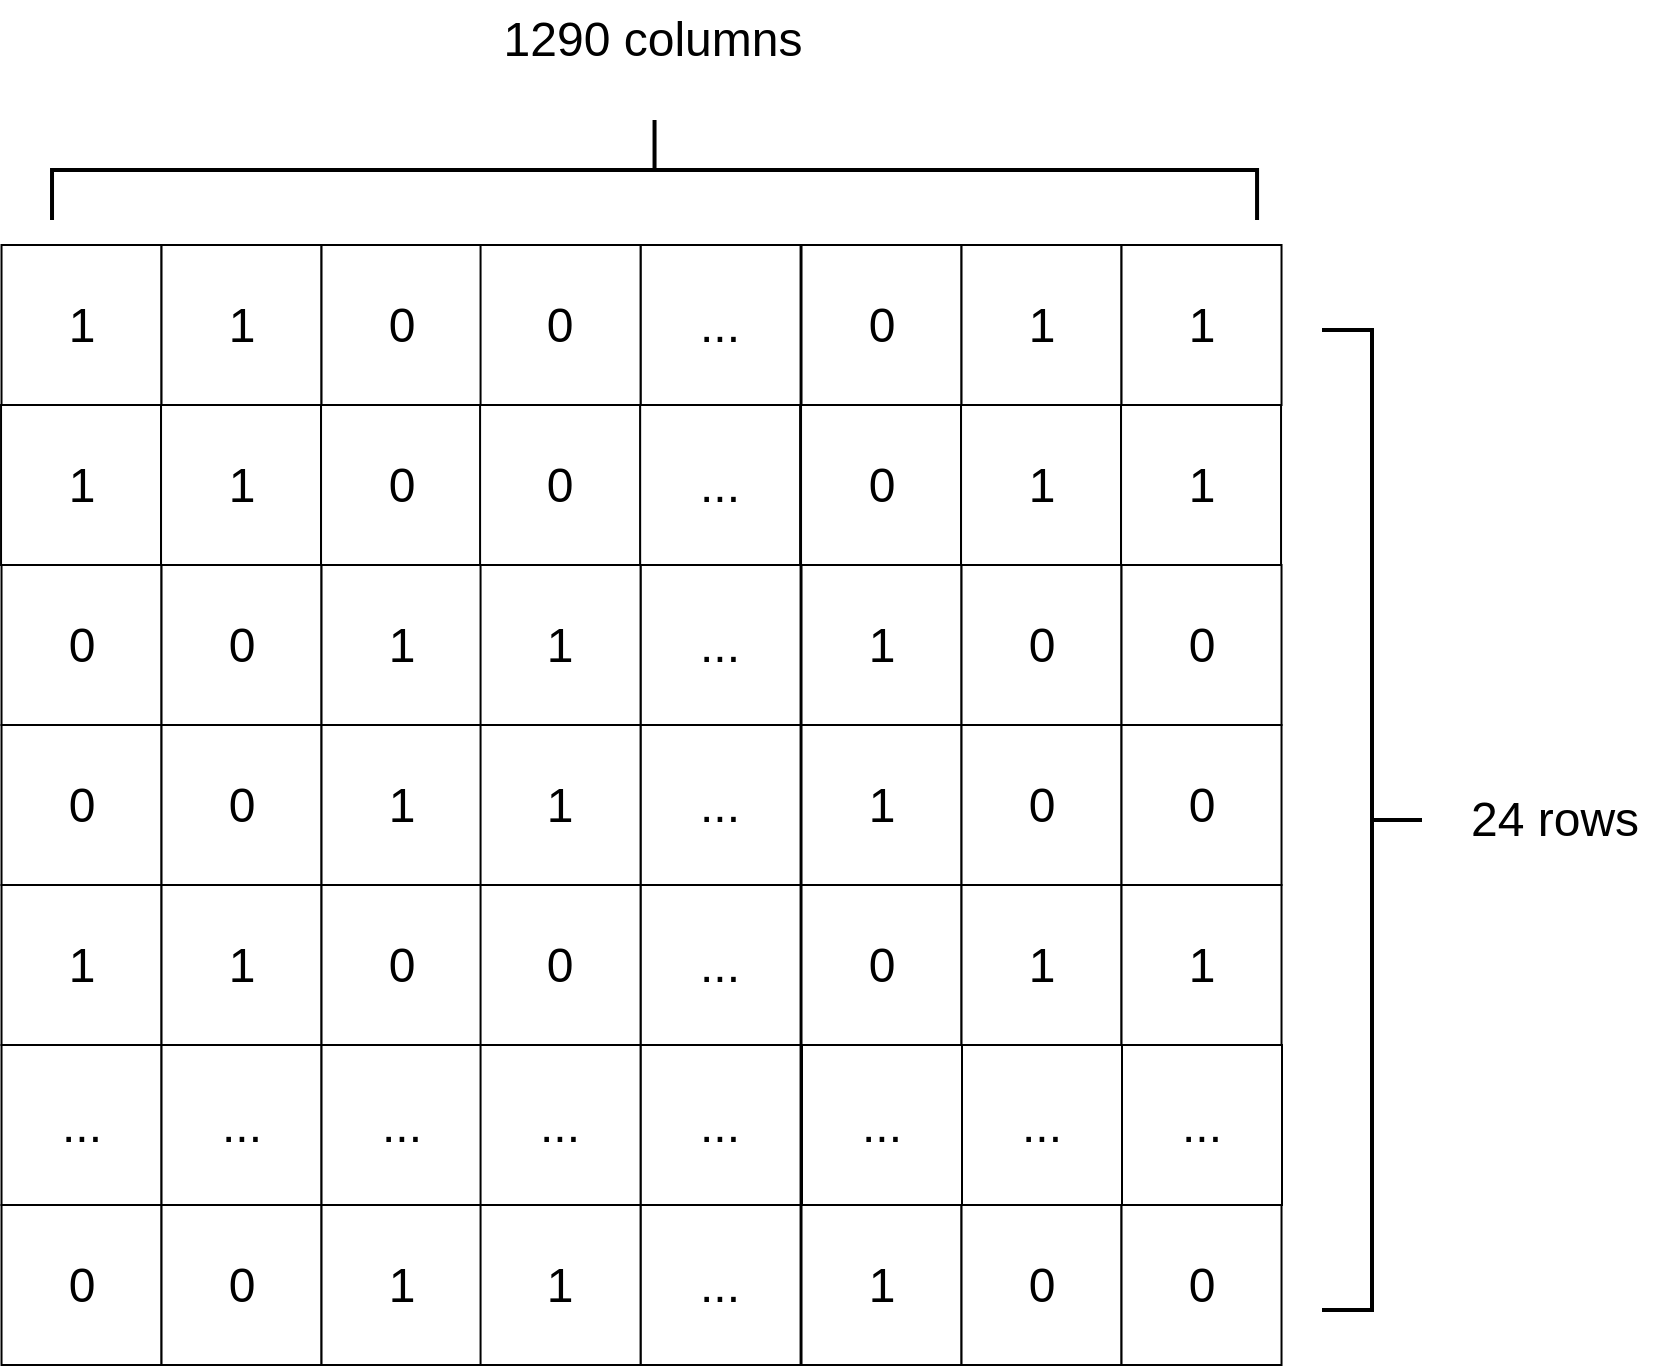 <mxfile version="24.8.4">
  <diagram name="Page-1" id="5yACLu_tYYQ9U0vQjmjW">
    <mxGraphModel dx="1272" dy="775" grid="1" gridSize="10" guides="1" tooltips="1" connect="1" arrows="1" fold="1" page="1" pageScale="1" pageWidth="827" pageHeight="1169" math="0" shadow="0">
      <root>
        <mxCell id="0" />
        <mxCell id="1" parent="0" />
        <mxCell id="NyU2-a-IUpIsPOEJ186r-61" value="&lt;font style=&quot;font-size: 24px;&quot;&gt;0&lt;/font&gt;" style="rounded=0;whiteSpace=wrap;html=1;" parent="1" vertex="1">
          <mxGeometry x="409.76" y="322.5" width="80" height="80" as="geometry" />
        </mxCell>
        <mxCell id="NyU2-a-IUpIsPOEJ186r-62" value="&lt;span style=&quot;font-size: 24px;&quot;&gt;0&lt;/span&gt;" style="rounded=0;whiteSpace=wrap;html=1;" parent="1" vertex="1">
          <mxGeometry x="489.76" y="322.5" width="80" height="80" as="geometry" />
        </mxCell>
        <mxCell id="NyU2-a-IUpIsPOEJ186r-63" value="&lt;span style=&quot;font-size: 24px;&quot;&gt;1&lt;/span&gt;" style="rounded=0;whiteSpace=wrap;html=1;" parent="1" vertex="1">
          <mxGeometry x="569.76" y="322.5" width="80" height="80" as="geometry" />
        </mxCell>
        <mxCell id="NyU2-a-IUpIsPOEJ186r-64" value="&lt;font style=&quot;font-size: 24px;&quot;&gt;...&lt;/font&gt;" style="rounded=0;whiteSpace=wrap;html=1;" parent="1" vertex="1">
          <mxGeometry x="729.28" y="322.5" width="80" height="80" as="geometry" />
        </mxCell>
        <mxCell id="NyU2-a-IUpIsPOEJ186r-65" value="&lt;span style=&quot;font-size: 24px;&quot;&gt;1&lt;/span&gt;" style="rounded=0;whiteSpace=wrap;html=1;" parent="1" vertex="1">
          <mxGeometry x="809.76" y="322.5" width="80" height="80" as="geometry" />
        </mxCell>
        <mxCell id="NyU2-a-IUpIsPOEJ186r-66" value="&lt;span style=&quot;font-size: 24px;&quot;&gt;0&lt;/span&gt;" style="rounded=0;whiteSpace=wrap;html=1;" parent="1" vertex="1">
          <mxGeometry x="889.76" y="322.5" width="80" height="80" as="geometry" />
        </mxCell>
        <mxCell id="NyU2-a-IUpIsPOEJ186r-67" value="&lt;span style=&quot;font-size: 24px;&quot;&gt;0&lt;/span&gt;" style="rounded=0;whiteSpace=wrap;html=1;" parent="1" vertex="1">
          <mxGeometry x="969.76" y="322.5" width="80" height="80" as="geometry" />
        </mxCell>
        <mxCell id="NyU2-a-IUpIsPOEJ186r-68" value="&lt;span style=&quot;font-size: 24px;&quot;&gt;1&lt;/span&gt;" style="rounded=0;whiteSpace=wrap;html=1;" parent="1" vertex="1">
          <mxGeometry x="409.52" y="242.5" width="80" height="80" as="geometry" />
        </mxCell>
        <mxCell id="NyU2-a-IUpIsPOEJ186r-69" value="&lt;span style=&quot;font-size: 24px;&quot;&gt;1&lt;/span&gt;" style="rounded=0;whiteSpace=wrap;html=1;" parent="1" vertex="1">
          <mxGeometry x="489.52" y="242.5" width="80" height="80" as="geometry" />
        </mxCell>
        <mxCell id="NyU2-a-IUpIsPOEJ186r-70" value="&lt;span style=&quot;font-size: 24px;&quot;&gt;0&lt;/span&gt;" style="rounded=0;whiteSpace=wrap;html=1;" parent="1" vertex="1">
          <mxGeometry x="569.52" y="242.5" width="80" height="80" as="geometry" />
        </mxCell>
        <mxCell id="NyU2-a-IUpIsPOEJ186r-71" value="&lt;font style=&quot;font-size: 24px;&quot;&gt;...&lt;/font&gt;" style="rounded=0;whiteSpace=wrap;html=1;" parent="1" vertex="1">
          <mxGeometry x="729.04" y="242.5" width="80" height="80" as="geometry" />
        </mxCell>
        <mxCell id="NyU2-a-IUpIsPOEJ186r-75" value="&lt;font style=&quot;font-size: 24px;&quot;&gt;...&lt;/font&gt;" style="rounded=0;whiteSpace=wrap;html=1;" parent="1" vertex="1">
          <mxGeometry x="409.76" y="562.5" width="80" height="80" as="geometry" />
        </mxCell>
        <mxCell id="NyU2-a-IUpIsPOEJ186r-76" value="&lt;font style=&quot;font-size: 24px;&quot;&gt;...&lt;/font&gt;" style="rounded=0;whiteSpace=wrap;html=1;" parent="1" vertex="1">
          <mxGeometry x="489.76" y="562.5" width="80" height="80" as="geometry" />
        </mxCell>
        <mxCell id="NyU2-a-IUpIsPOEJ186r-77" value="&lt;font style=&quot;font-size: 24px;&quot;&gt;...&lt;/font&gt;" style="rounded=0;whiteSpace=wrap;html=1;" parent="1" vertex="1">
          <mxGeometry x="569.76" y="562.5" width="80" height="80" as="geometry" />
        </mxCell>
        <mxCell id="NyU2-a-IUpIsPOEJ186r-78" value="&lt;font style=&quot;font-size: 24px;&quot;&gt;...&lt;/font&gt;" style="rounded=0;whiteSpace=wrap;html=1;" parent="1" vertex="1">
          <mxGeometry x="729.28" y="562.5" width="80" height="80" as="geometry" />
        </mxCell>
        <mxCell id="NyU2-a-IUpIsPOEJ186r-89" value="" style="strokeWidth=2;html=1;shape=mxgraph.flowchart.annotation_2;align=left;labelPosition=right;pointerEvents=1;rotation=-180;" parent="1" vertex="1">
          <mxGeometry x="1070" y="205" width="50" height="490.02" as="geometry" />
        </mxCell>
        <mxCell id="NyU2-a-IUpIsPOEJ186r-90" value="&lt;font style=&quot;font-size: 24px;&quot;&gt;24 rows&lt;/font&gt;" style="text;html=1;align=center;verticalAlign=middle;resizable=0;points=[];autosize=1;strokeColor=none;fillColor=none;" parent="1" vertex="1">
          <mxGeometry x="1131" y="430.01" width="110" height="40" as="geometry" />
        </mxCell>
        <mxCell id="NyU2-a-IUpIsPOEJ186r-91" value="" style="strokeWidth=2;html=1;shape=mxgraph.flowchart.annotation_2;align=left;labelPosition=right;pointerEvents=1;rotation=90;" parent="1" vertex="1">
          <mxGeometry x="711.27" y="-176.25" width="50" height="602.52" as="geometry" />
        </mxCell>
        <mxCell id="NyU2-a-IUpIsPOEJ186r-92" value="&lt;font style=&quot;font-size: 24px;&quot;&gt;1290 columns&lt;/font&gt;" style="text;html=1;align=center;verticalAlign=middle;resizable=0;points=[];autosize=1;strokeColor=none;fillColor=none;" parent="1" vertex="1">
          <mxGeometry x="649.52" y="40" width="170" height="40" as="geometry" />
        </mxCell>
        <mxCell id="l5VGxjxB3sV_cJbCo6qy-1" value="&lt;span style=&quot;font-size: 24px;&quot;&gt;1&lt;/span&gt;" style="rounded=0;whiteSpace=wrap;html=1;" parent="1" vertex="1">
          <mxGeometry x="649.28" y="322.5" width="80" height="80" as="geometry" />
        </mxCell>
        <mxCell id="l5VGxjxB3sV_cJbCo6qy-2" value="&lt;span style=&quot;font-size: 24px;&quot;&gt;0&lt;/span&gt;" style="rounded=0;whiteSpace=wrap;html=1;" parent="1" vertex="1">
          <mxGeometry x="649.04" y="242.5" width="80" height="80" as="geometry" />
        </mxCell>
        <mxCell id="l5VGxjxB3sV_cJbCo6qy-3" value="&lt;font style=&quot;font-size: 24px;&quot;&gt;...&lt;/font&gt;" style="rounded=0;whiteSpace=wrap;html=1;" parent="1" vertex="1">
          <mxGeometry x="649.28" y="562.5" width="80" height="80" as="geometry" />
        </mxCell>
        <mxCell id="l5VGxjxB3sV_cJbCo6qy-5" value="&lt;span style=&quot;font-size: 24px;&quot;&gt;0&lt;/span&gt;" style="rounded=0;whiteSpace=wrap;html=1;" parent="1" vertex="1">
          <mxGeometry x="809.52" y="242.5" width="80" height="80" as="geometry" />
        </mxCell>
        <mxCell id="l5VGxjxB3sV_cJbCo6qy-6" value="&lt;span style=&quot;font-size: 24px;&quot;&gt;1&lt;/span&gt;" style="rounded=0;whiteSpace=wrap;html=1;" parent="1" vertex="1">
          <mxGeometry x="889.52" y="242.5" width="80" height="80" as="geometry" />
        </mxCell>
        <mxCell id="l5VGxjxB3sV_cJbCo6qy-7" value="&lt;span style=&quot;font-size: 24px;&quot;&gt;1&lt;/span&gt;" style="rounded=0;whiteSpace=wrap;html=1;" parent="1" vertex="1">
          <mxGeometry x="969.52" y="242.5" width="80" height="80" as="geometry" />
        </mxCell>
        <mxCell id="l5VGxjxB3sV_cJbCo6qy-8" value="&lt;font style=&quot;font-size: 24px;&quot;&gt;1&lt;/font&gt;" style="rounded=0;whiteSpace=wrap;html=1;" parent="1" vertex="1">
          <mxGeometry x="409.76" y="482.5" width="80" height="80" as="geometry" />
        </mxCell>
        <mxCell id="l5VGxjxB3sV_cJbCo6qy-9" value="&lt;span style=&quot;font-size: 24px;&quot;&gt;1&lt;/span&gt;" style="rounded=0;whiteSpace=wrap;html=1;" parent="1" vertex="1">
          <mxGeometry x="489.76" y="482.5" width="80" height="80" as="geometry" />
        </mxCell>
        <mxCell id="l5VGxjxB3sV_cJbCo6qy-10" value="&lt;span style=&quot;font-size: 24px;&quot;&gt;0&lt;/span&gt;" style="rounded=0;whiteSpace=wrap;html=1;" parent="1" vertex="1">
          <mxGeometry x="569.76" y="482.5" width="80" height="80" as="geometry" />
        </mxCell>
        <mxCell id="l5VGxjxB3sV_cJbCo6qy-11" value="&lt;font style=&quot;font-size: 24px;&quot;&gt;...&lt;/font&gt;" style="rounded=0;whiteSpace=wrap;html=1;" parent="1" vertex="1">
          <mxGeometry x="729.28" y="482.5" width="80" height="80" as="geometry" />
        </mxCell>
        <mxCell id="l5VGxjxB3sV_cJbCo6qy-12" value="&lt;span style=&quot;font-size: 24px;&quot;&gt;0&lt;/span&gt;" style="rounded=0;whiteSpace=wrap;html=1;" parent="1" vertex="1">
          <mxGeometry x="809.76" y="482.5" width="80" height="80" as="geometry" />
        </mxCell>
        <mxCell id="l5VGxjxB3sV_cJbCo6qy-13" value="&lt;span style=&quot;font-size: 24px;&quot;&gt;1&lt;/span&gt;" style="rounded=0;whiteSpace=wrap;html=1;" parent="1" vertex="1">
          <mxGeometry x="889.76" y="482.5" width="80" height="80" as="geometry" />
        </mxCell>
        <mxCell id="l5VGxjxB3sV_cJbCo6qy-14" value="&lt;span style=&quot;font-size: 24px;&quot;&gt;1&lt;/span&gt;" style="rounded=0;whiteSpace=wrap;html=1;" parent="1" vertex="1">
          <mxGeometry x="969.76" y="482.5" width="80" height="80" as="geometry" />
        </mxCell>
        <mxCell id="l5VGxjxB3sV_cJbCo6qy-16" value="&lt;span style=&quot;font-size: 24px;&quot;&gt;0&lt;/span&gt;" style="rounded=0;whiteSpace=wrap;html=1;" parent="1" vertex="1">
          <mxGeometry x="649.28" y="482.5" width="80" height="80" as="geometry" />
        </mxCell>
        <mxCell id="l5VGxjxB3sV_cJbCo6qy-22" value="&lt;font style=&quot;font-size: 24px;&quot;&gt;...&lt;/font&gt;" style="rounded=0;whiteSpace=wrap;html=1;" parent="1" vertex="1">
          <mxGeometry x="810" y="562.5" width="80" height="80" as="geometry" />
        </mxCell>
        <mxCell id="l5VGxjxB3sV_cJbCo6qy-23" value="&lt;font style=&quot;font-size: 24px;&quot;&gt;...&lt;/font&gt;" style="rounded=0;whiteSpace=wrap;html=1;" parent="1" vertex="1">
          <mxGeometry x="890" y="562.5" width="80" height="80" as="geometry" />
        </mxCell>
        <mxCell id="l5VGxjxB3sV_cJbCo6qy-24" value="&lt;font style=&quot;font-size: 24px;&quot;&gt;...&lt;/font&gt;" style="rounded=0;whiteSpace=wrap;html=1;" parent="1" vertex="1">
          <mxGeometry x="970" y="562.5" width="80" height="80" as="geometry" />
        </mxCell>
        <mxCell id="l5VGxjxB3sV_cJbCo6qy-27" value="&lt;font style=&quot;font-size: 24px;&quot;&gt;0&lt;/font&gt;" style="rounded=0;whiteSpace=wrap;html=1;" parent="1" vertex="1">
          <mxGeometry x="409.76" y="642.5" width="80" height="80" as="geometry" />
        </mxCell>
        <mxCell id="l5VGxjxB3sV_cJbCo6qy-28" value="&lt;span style=&quot;font-size: 24px;&quot;&gt;0&lt;/span&gt;" style="rounded=0;whiteSpace=wrap;html=1;" parent="1" vertex="1">
          <mxGeometry x="489.76" y="642.5" width="80" height="80" as="geometry" />
        </mxCell>
        <mxCell id="l5VGxjxB3sV_cJbCo6qy-29" value="&lt;span style=&quot;font-size: 24px;&quot;&gt;1&lt;/span&gt;" style="rounded=0;whiteSpace=wrap;html=1;" parent="1" vertex="1">
          <mxGeometry x="569.76" y="642.5" width="80" height="80" as="geometry" />
        </mxCell>
        <mxCell id="l5VGxjxB3sV_cJbCo6qy-30" value="&lt;font style=&quot;font-size: 24px;&quot;&gt;...&lt;/font&gt;" style="rounded=0;whiteSpace=wrap;html=1;" parent="1" vertex="1">
          <mxGeometry x="729.28" y="642.5" width="80" height="80" as="geometry" />
        </mxCell>
        <mxCell id="l5VGxjxB3sV_cJbCo6qy-31" value="&lt;span style=&quot;font-size: 24px;&quot;&gt;1&lt;/span&gt;" style="rounded=0;whiteSpace=wrap;html=1;" parent="1" vertex="1">
          <mxGeometry x="809.76" y="642.5" width="80" height="80" as="geometry" />
        </mxCell>
        <mxCell id="l5VGxjxB3sV_cJbCo6qy-32" value="&lt;span style=&quot;font-size: 24px;&quot;&gt;0&lt;/span&gt;" style="rounded=0;whiteSpace=wrap;html=1;" parent="1" vertex="1">
          <mxGeometry x="889.76" y="642.5" width="80" height="80" as="geometry" />
        </mxCell>
        <mxCell id="l5VGxjxB3sV_cJbCo6qy-33" value="&lt;span style=&quot;font-size: 24px;&quot;&gt;0&lt;/span&gt;" style="rounded=0;whiteSpace=wrap;html=1;" parent="1" vertex="1">
          <mxGeometry x="969.76" y="642.5" width="80" height="80" as="geometry" />
        </mxCell>
        <mxCell id="l5VGxjxB3sV_cJbCo6qy-34" value="&lt;span style=&quot;font-size: 24px;&quot;&gt;1&lt;/span&gt;" style="rounded=0;whiteSpace=wrap;html=1;" parent="1" vertex="1">
          <mxGeometry x="649.28" y="642.5" width="80" height="80" as="geometry" />
        </mxCell>
        <mxCell id="BSsgZbuN6MQHefrWez_5-9" value="&lt;font style=&quot;font-size: 24px;&quot;&gt;0&lt;/font&gt;" style="rounded=0;whiteSpace=wrap;html=1;" parent="1" vertex="1">
          <mxGeometry x="409.76" y="402.5" width="80" height="80" as="geometry" />
        </mxCell>
        <mxCell id="BSsgZbuN6MQHefrWez_5-10" value="&lt;span style=&quot;font-size: 24px;&quot;&gt;0&lt;/span&gt;" style="rounded=0;whiteSpace=wrap;html=1;" parent="1" vertex="1">
          <mxGeometry x="489.76" y="402.5" width="80" height="80" as="geometry" />
        </mxCell>
        <mxCell id="BSsgZbuN6MQHefrWez_5-11" value="&lt;span style=&quot;font-size: 24px;&quot;&gt;1&lt;/span&gt;" style="rounded=0;whiteSpace=wrap;html=1;" parent="1" vertex="1">
          <mxGeometry x="569.76" y="402.5" width="80" height="80" as="geometry" />
        </mxCell>
        <mxCell id="BSsgZbuN6MQHefrWez_5-12" value="&lt;font style=&quot;font-size: 24px;&quot;&gt;...&lt;/font&gt;" style="rounded=0;whiteSpace=wrap;html=1;" parent="1" vertex="1">
          <mxGeometry x="729.28" y="402.5" width="80" height="80" as="geometry" />
        </mxCell>
        <mxCell id="BSsgZbuN6MQHefrWez_5-13" value="&lt;span style=&quot;font-size: 24px;&quot;&gt;1&lt;/span&gt;" style="rounded=0;whiteSpace=wrap;html=1;" parent="1" vertex="1">
          <mxGeometry x="809.76" y="402.5" width="80" height="80" as="geometry" />
        </mxCell>
        <mxCell id="BSsgZbuN6MQHefrWez_5-14" value="&lt;span style=&quot;font-size: 24px;&quot;&gt;0&lt;/span&gt;" style="rounded=0;whiteSpace=wrap;html=1;" parent="1" vertex="1">
          <mxGeometry x="889.76" y="402.5" width="80" height="80" as="geometry" />
        </mxCell>
        <mxCell id="BSsgZbuN6MQHefrWez_5-15" value="&lt;span style=&quot;font-size: 24px;&quot;&gt;0&lt;/span&gt;" style="rounded=0;whiteSpace=wrap;html=1;" parent="1" vertex="1">
          <mxGeometry x="969.76" y="402.5" width="80" height="80" as="geometry" />
        </mxCell>
        <mxCell id="BSsgZbuN6MQHefrWez_5-16" value="&lt;span style=&quot;font-size: 24px;&quot;&gt;1&lt;/span&gt;" style="rounded=0;whiteSpace=wrap;html=1;" parent="1" vertex="1">
          <mxGeometry x="649.28" y="402.5" width="80" height="80" as="geometry" />
        </mxCell>
        <mxCell id="BSsgZbuN6MQHefrWez_5-17" value="&lt;span style=&quot;font-size: 24px;&quot;&gt;1&lt;/span&gt;" style="rounded=0;whiteSpace=wrap;html=1;" parent="1" vertex="1">
          <mxGeometry x="409.76" y="162.5" width="80" height="80" as="geometry" />
        </mxCell>
        <mxCell id="BSsgZbuN6MQHefrWez_5-18" value="&lt;span style=&quot;font-size: 24px;&quot;&gt;1&lt;/span&gt;" style="rounded=0;whiteSpace=wrap;html=1;" parent="1" vertex="1">
          <mxGeometry x="489.76" y="162.5" width="80" height="80" as="geometry" />
        </mxCell>
        <mxCell id="BSsgZbuN6MQHefrWez_5-19" value="&lt;span style=&quot;font-size: 24px;&quot;&gt;0&lt;/span&gt;" style="rounded=0;whiteSpace=wrap;html=1;" parent="1" vertex="1">
          <mxGeometry x="569.76" y="162.5" width="80" height="80" as="geometry" />
        </mxCell>
        <mxCell id="BSsgZbuN6MQHefrWez_5-20" value="&lt;font style=&quot;font-size: 24px;&quot;&gt;...&lt;/font&gt;" style="rounded=0;whiteSpace=wrap;html=1;" parent="1" vertex="1">
          <mxGeometry x="729.28" y="162.5" width="80" height="80" as="geometry" />
        </mxCell>
        <mxCell id="BSsgZbuN6MQHefrWez_5-21" value="&lt;span style=&quot;font-size: 24px;&quot;&gt;0&lt;/span&gt;" style="rounded=0;whiteSpace=wrap;html=1;" parent="1" vertex="1">
          <mxGeometry x="649.28" y="162.5" width="80" height="80" as="geometry" />
        </mxCell>
        <mxCell id="BSsgZbuN6MQHefrWez_5-22" value="&lt;span style=&quot;font-size: 24px;&quot;&gt;0&lt;/span&gt;" style="rounded=0;whiteSpace=wrap;html=1;" parent="1" vertex="1">
          <mxGeometry x="809.76" y="162.5" width="80" height="80" as="geometry" />
        </mxCell>
        <mxCell id="BSsgZbuN6MQHefrWez_5-23" value="&lt;span style=&quot;font-size: 24px;&quot;&gt;1&lt;/span&gt;" style="rounded=0;whiteSpace=wrap;html=1;" parent="1" vertex="1">
          <mxGeometry x="889.76" y="162.5" width="80" height="80" as="geometry" />
        </mxCell>
        <mxCell id="BSsgZbuN6MQHefrWez_5-24" value="&lt;span style=&quot;font-size: 24px;&quot;&gt;1&lt;/span&gt;" style="rounded=0;whiteSpace=wrap;html=1;" parent="1" vertex="1">
          <mxGeometry x="969.76" y="162.5" width="80" height="80" as="geometry" />
        </mxCell>
      </root>
    </mxGraphModel>
  </diagram>
</mxfile>
